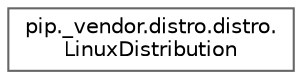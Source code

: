 digraph "Graphical Class Hierarchy"
{
 // LATEX_PDF_SIZE
  bgcolor="transparent";
  edge [fontname=Helvetica,fontsize=10,labelfontname=Helvetica,labelfontsize=10];
  node [fontname=Helvetica,fontsize=10,shape=box,height=0.2,width=0.4];
  rankdir="LR";
  Node0 [id="Node000000",label="pip._vendor.distro.distro.\lLinuxDistribution",height=0.2,width=0.4,color="grey40", fillcolor="white", style="filled",URL="$dd/d0d/classpip_1_1__vendor_1_1distro_1_1distro_1_1LinuxDistribution.html",tooltip=" "];
}
